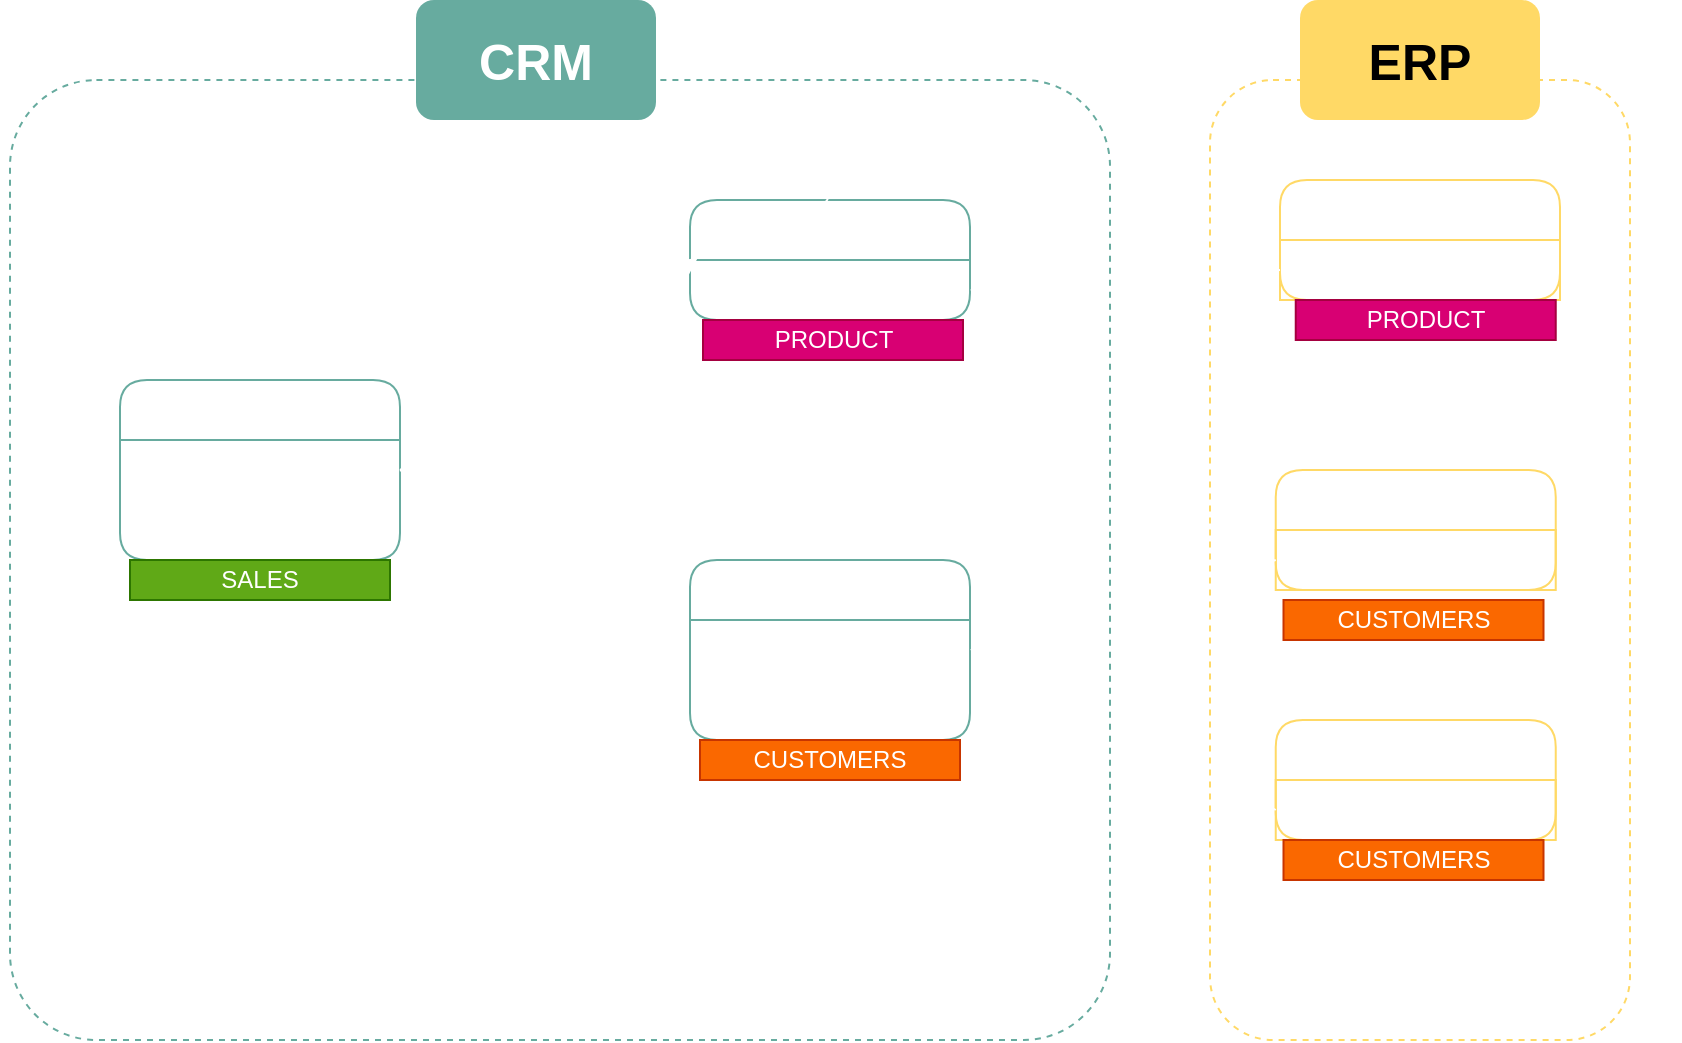 <mxfile version="27.0.9">
  <diagram name="Page-1" id="J2kkI0_8iNk8CDD_vPiR">
    <mxGraphModel dx="933" dy="597" grid="1" gridSize="10" guides="1" tooltips="1" connect="1" arrows="1" fold="1" page="1" pageScale="1" pageWidth="850" pageHeight="1100" math="0" shadow="0">
      <root>
        <mxCell id="0" />
        <mxCell id="1" parent="0" />
        <mxCell id="85Hk-5Uy1WJZmnsrojEk-1" value="crm_sales_details" style="swimlane;fontStyle=0;childLayout=stackLayout;horizontal=1;startSize=30;horizontalStack=0;resizeParent=1;resizeParentMax=0;resizeLast=0;collapsible=1;marginBottom=0;whiteSpace=wrap;html=1;rounded=1;swimlaneLine=1;strokeColor=#67AB9F;fontColor=#FFFFFF;fillColor=none;" vertex="1" parent="1">
          <mxGeometry x="200" y="320" width="140" height="90" as="geometry" />
        </mxCell>
        <mxCell id="85Hk-5Uy1WJZmnsrojEk-2" value="prd_key" style="text;strokeColor=none;fillColor=none;align=left;verticalAlign=middle;spacingLeft=4;spacingRight=4;overflow=hidden;points=[[0,0.5],[1,0.5]];portConstraint=eastwest;rotatable=0;whiteSpace=wrap;html=1;fontColor=#FFFFFF;" vertex="1" parent="85Hk-5Uy1WJZmnsrojEk-1">
          <mxGeometry y="30" width="140" height="30" as="geometry" />
        </mxCell>
        <mxCell id="85Hk-5Uy1WJZmnsrojEk-3" value="cst_id" style="text;strokeColor=none;fillColor=none;align=left;verticalAlign=middle;spacingLeft=4;spacingRight=4;overflow=hidden;points=[[0,0.5],[1,0.5]];portConstraint=eastwest;rotatable=0;whiteSpace=wrap;html=1;fontColor=#FFFFFF;" vertex="1" parent="85Hk-5Uy1WJZmnsrojEk-1">
          <mxGeometry y="60" width="140" height="30" as="geometry" />
        </mxCell>
        <mxCell id="85Hk-5Uy1WJZmnsrojEk-4" value="crm_prd_info" style="swimlane;fontStyle=0;childLayout=stackLayout;horizontal=1;startSize=30;horizontalStack=0;resizeParent=1;resizeParentMax=0;resizeLast=0;collapsible=1;marginBottom=0;whiteSpace=wrap;html=1;rounded=1;swimlaneLine=1;fillColor=none;strokeColor=#67AB9F;fontColor=#FFFFFF;" vertex="1" parent="1">
          <mxGeometry x="485" y="230" width="140" height="60" as="geometry" />
        </mxCell>
        <mxCell id="85Hk-5Uy1WJZmnsrojEk-5" value="prd_key" style="text;strokeColor=none;fillColor=none;align=left;verticalAlign=middle;spacingLeft=4;spacingRight=4;overflow=hidden;points=[[0,0.5],[1,0.5]];portConstraint=eastwest;rotatable=0;whiteSpace=wrap;html=1;fontColor=#FFFFFF;" vertex="1" parent="85Hk-5Uy1WJZmnsrojEk-4">
          <mxGeometry y="30" width="140" height="30" as="geometry" />
        </mxCell>
        <mxCell id="85Hk-5Uy1WJZmnsrojEk-6" value="crm_cust_info" style="swimlane;fontStyle=0;childLayout=stackLayout;horizontal=1;startSize=30;horizontalStack=0;resizeParent=1;resizeParentMax=0;resizeLast=0;collapsible=1;marginBottom=0;whiteSpace=wrap;html=1;rounded=1;swimlaneLine=1;strokeColor=#67AB9F;fontColor=#FFFFFF;fillColor=none;" vertex="1" parent="1">
          <mxGeometry x="485" y="410" width="140" height="90" as="geometry" />
        </mxCell>
        <mxCell id="85Hk-5Uy1WJZmnsrojEk-7" value="cst_id" style="text;strokeColor=none;fillColor=none;align=left;verticalAlign=middle;spacingLeft=4;spacingRight=4;overflow=hidden;points=[[0,0.5],[1,0.5]];portConstraint=eastwest;rotatable=0;whiteSpace=wrap;html=1;fontColor=#FFFFFF;" vertex="1" parent="85Hk-5Uy1WJZmnsrojEk-6">
          <mxGeometry y="30" width="140" height="30" as="geometry" />
        </mxCell>
        <mxCell id="85Hk-5Uy1WJZmnsrojEk-8" value="cst_key" style="text;strokeColor=none;fillColor=none;align=left;verticalAlign=middle;spacingLeft=4;spacingRight=4;overflow=hidden;points=[[0,0.5],[1,0.5]];portConstraint=eastwest;rotatable=0;whiteSpace=wrap;html=1;fontColor=#FFFFFF;" vertex="1" parent="85Hk-5Uy1WJZmnsrojEk-6">
          <mxGeometry y="60" width="140" height="30" as="geometry" />
        </mxCell>
        <mxCell id="85Hk-5Uy1WJZmnsrojEk-9" value="Extra Customer Information(Birthdate)" style="text;strokeColor=none;align=center;fillColor=none;html=1;verticalAlign=middle;whiteSpace=wrap;rounded=0;fontColor=#FFFFFF;" vertex="1" parent="1">
          <mxGeometry x="720" y="335" width="260" height="30" as="geometry" />
        </mxCell>
        <mxCell id="85Hk-5Uy1WJZmnsrojEk-10" value="Transactional records about sales and orders" style="text;strokeColor=none;align=center;fillColor=none;html=1;verticalAlign=middle;whiteSpace=wrap;rounded=0;fontColor=#FFFFFF;" vertex="1" parent="1">
          <mxGeometry x="140" y="290" width="260" height="30" as="geometry" />
        </mxCell>
        <mxCell id="85Hk-5Uy1WJZmnsrojEk-11" value="Customer Information" style="text;strokeColor=none;align=center;fillColor=none;html=1;verticalAlign=middle;whiteSpace=wrap;rounded=0;fontColor=#FFFFFF;" vertex="1" parent="1">
          <mxGeometry x="425" y="380" width="260" height="30" as="geometry" />
        </mxCell>
        <mxCell id="85Hk-5Uy1WJZmnsrojEk-12" style="edgeStyle=none;rounded=0;orthogonalLoop=1;jettySize=auto;html=1;exitX=1;exitY=0.5;exitDx=0;exitDy=0;entryX=0.028;entryY=-0.038;entryDx=0;entryDy=0;entryPerimeter=0;fontColor=#FFFFFF;strokeColor=#FFFFFF;" edge="1" parent="1" source="85Hk-5Uy1WJZmnsrojEk-2" target="85Hk-5Uy1WJZmnsrojEk-5">
          <mxGeometry relative="1" as="geometry" />
        </mxCell>
        <mxCell id="85Hk-5Uy1WJZmnsrojEk-13" style="edgeStyle=none;rounded=0;orthogonalLoop=1;jettySize=auto;html=1;exitX=1;exitY=0.5;exitDx=0;exitDy=0;entryX=-0.004;entryY=-0.017;entryDx=0;entryDy=0;entryPerimeter=0;fontColor=#FFFFFF;strokeColor=#FFFFFF;" edge="1" parent="1" source="85Hk-5Uy1WJZmnsrojEk-2" target="85Hk-5Uy1WJZmnsrojEk-7">
          <mxGeometry relative="1" as="geometry" />
        </mxCell>
        <mxCell id="85Hk-5Uy1WJZmnsrojEk-14" value="erp_px_cat_g1v2" style="swimlane;fontStyle=0;childLayout=stackLayout;horizontal=1;startSize=30;horizontalStack=0;resizeParent=1;resizeParentMax=0;resizeLast=0;collapsible=1;marginBottom=0;whiteSpace=wrap;html=1;rounded=1;swimlaneLine=1;fillColor=none;strokeColor=#FFD966;fontColor=#FFFFFF;" vertex="1" parent="1">
          <mxGeometry x="780" y="220" width="140" height="60" as="geometry" />
        </mxCell>
        <mxCell id="85Hk-5Uy1WJZmnsrojEk-15" value="id" style="text;strokeColor=#FFD966;fillColor=none;align=left;verticalAlign=middle;spacingLeft=4;spacingRight=4;overflow=hidden;points=[[0,0.5],[1,0.5]];portConstraint=eastwest;rotatable=0;whiteSpace=wrap;html=1;fontColor=#FFFFFF;" vertex="1" parent="85Hk-5Uy1WJZmnsrojEk-14">
          <mxGeometry y="30" width="140" height="30" as="geometry" />
        </mxCell>
        <mxCell id="85Hk-5Uy1WJZmnsrojEk-16" value="erp_cust_az12" style="swimlane;fontStyle=0;childLayout=stackLayout;horizontal=1;startSize=30;horizontalStack=0;resizeParent=1;resizeParentMax=0;resizeLast=0;collapsible=1;marginBottom=0;whiteSpace=wrap;html=1;rounded=1;swimlaneLine=1;fillColor=none;strokeColor=#FFD966;fontColor=#FFFFFF;" vertex="1" parent="1">
          <mxGeometry x="777.87" y="365" width="140" height="60" as="geometry" />
        </mxCell>
        <mxCell id="85Hk-5Uy1WJZmnsrojEk-17" value="cid" style="text;strokeColor=#FFD966;fillColor=none;align=left;verticalAlign=middle;spacingLeft=4;spacingRight=4;overflow=hidden;points=[[0,0.5],[1,0.5]];portConstraint=eastwest;rotatable=0;whiteSpace=wrap;html=1;fontColor=#FFFFFF;" vertex="1" parent="85Hk-5Uy1WJZmnsrojEk-16">
          <mxGeometry y="30" width="140" height="30" as="geometry" />
        </mxCell>
        <mxCell id="85Hk-5Uy1WJZmnsrojEk-18" value="erp_loc_a101" style="swimlane;fontStyle=0;childLayout=stackLayout;horizontal=1;startSize=30;horizontalStack=0;resizeParent=1;resizeParentMax=0;resizeLast=0;collapsible=1;marginBottom=0;whiteSpace=wrap;html=1;rounded=1;swimlaneLine=1;fillColor=none;strokeColor=#FFD966;fontColor=#FFFFFF;" vertex="1" parent="1">
          <mxGeometry x="777.87" y="490" width="140" height="60" as="geometry" />
        </mxCell>
        <mxCell id="85Hk-5Uy1WJZmnsrojEk-19" value="cid" style="text;strokeColor=#FFD966;fillColor=none;align=left;verticalAlign=middle;spacingLeft=4;spacingRight=4;overflow=hidden;points=[[0,0.5],[1,0.5]];portConstraint=eastwest;rotatable=0;whiteSpace=wrap;html=1;fontColor=#FFFFFF;" vertex="1" parent="85Hk-5Uy1WJZmnsrojEk-18">
          <mxGeometry y="30" width="140" height="30" as="geometry" />
        </mxCell>
        <mxCell id="85Hk-5Uy1WJZmnsrojEk-20" value="Current &amp;amp; History Product Information" style="text;strokeColor=none;align=center;fillColor=none;html=1;verticalAlign=middle;whiteSpace=wrap;rounded=0;fontColor=#FFFFFF;" vertex="1" parent="1">
          <mxGeometry x="435" y="210" width="260" height="30" as="geometry" />
        </mxCell>
        <mxCell id="85Hk-5Uy1WJZmnsrojEk-21" value="Product Categories" style="text;strokeColor=none;align=center;fillColor=none;html=1;verticalAlign=middle;whiteSpace=wrap;rounded=0;fontColor=#FFFFFF;" vertex="1" parent="1">
          <mxGeometry x="720" y="190" width="260" height="30" as="geometry" />
        </mxCell>
        <mxCell id="85Hk-5Uy1WJZmnsrojEk-22" value="Location of Customers(Country)" style="text;strokeColor=none;align=center;fillColor=none;html=1;verticalAlign=middle;whiteSpace=wrap;rounded=0;fontColor=#FFFFFF;" vertex="1" parent="1">
          <mxGeometry x="717.5" y="460" width="260" height="30" as="geometry" />
        </mxCell>
        <mxCell id="85Hk-5Uy1WJZmnsrojEk-23" style="edgeStyle=none;rounded=0;orthogonalLoop=1;jettySize=auto;html=1;exitX=0;exitY=0.5;exitDx=0;exitDy=0;entryX=1.005;entryY=0.233;entryDx=0;entryDy=0;entryPerimeter=0;fontColor=#FFFFFF;strokeColor=#FFFFFF;" edge="1" parent="1" source="85Hk-5Uy1WJZmnsrojEk-19" target="85Hk-5Uy1WJZmnsrojEk-7">
          <mxGeometry relative="1" as="geometry" />
        </mxCell>
        <mxCell id="85Hk-5Uy1WJZmnsrojEk-24" style="edgeStyle=none;rounded=0;orthogonalLoop=1;jettySize=auto;html=1;exitX=0;exitY=0.5;exitDx=0;exitDy=0;entryX=1;entryY=0.5;entryDx=0;entryDy=0;fontColor=#FFFFFF;strokeColor=#FFFFFF;" edge="1" parent="1" source="85Hk-5Uy1WJZmnsrojEk-17" target="85Hk-5Uy1WJZmnsrojEk-7">
          <mxGeometry relative="1" as="geometry" />
        </mxCell>
        <mxCell id="85Hk-5Uy1WJZmnsrojEk-25" style="edgeStyle=none;rounded=0;orthogonalLoop=1;jettySize=auto;html=1;exitX=0;exitY=0.5;exitDx=0;exitDy=0;entryX=1;entryY=0.5;entryDx=0;entryDy=0;fontColor=#FFFFFF;strokeColor=#FFFFFF;" edge="1" parent="1" source="85Hk-5Uy1WJZmnsrojEk-15" target="85Hk-5Uy1WJZmnsrojEk-5">
          <mxGeometry relative="1" as="geometry" />
        </mxCell>
        <mxCell id="85Hk-5Uy1WJZmnsrojEk-26" value="" style="rounded=1;whiteSpace=wrap;html=1;fillColor=none;dashed=1;strokeColor=#67AB9F;arcSize=9;fontColor=#FFFFFF;" vertex="1" parent="1">
          <mxGeometry x="145" y="170" width="550" height="480" as="geometry" />
        </mxCell>
        <mxCell id="85Hk-5Uy1WJZmnsrojEk-27" value="" style="rounded=1;whiteSpace=wrap;html=1;fillColor=none;dashed=1;strokeColor=#FFD966;fontColor=#FFFFFF;" vertex="1" parent="1">
          <mxGeometry x="745" y="170" width="210" height="480" as="geometry" />
        </mxCell>
        <mxCell id="85Hk-5Uy1WJZmnsrojEk-28" value="&lt;font style=&quot;font-size: 25px;&quot;&gt;&lt;b&gt;CRM&lt;/b&gt;&lt;/font&gt;" style="rounded=1;whiteSpace=wrap;html=1;fillColor=#67AB9F;strokeColor=none;fontColor=#FFFFFF;" vertex="1" parent="1">
          <mxGeometry x="348" y="130" width="120" height="60" as="geometry" />
        </mxCell>
        <mxCell id="85Hk-5Uy1WJZmnsrojEk-29" value="&lt;font style=&quot;font-size: 25px;&quot;&gt;&lt;b&gt;ERP&lt;/b&gt;&lt;/font&gt;" style="rounded=1;whiteSpace=wrap;html=1;fillColor=#FFD966;strokeColor=none;fontColor=#000000;" vertex="1" parent="1">
          <mxGeometry x="790" y="130" width="120" height="60" as="geometry" />
        </mxCell>
        <mxCell id="85Hk-5Uy1WJZmnsrojEk-30" value="CUSTOMERS" style="text;html=1;align=center;verticalAlign=middle;whiteSpace=wrap;overflow=hidden;fillColor=#fa6800;strokeColor=#C73500;fontColor=#FFFFFF;" vertex="1" parent="1">
          <mxGeometry x="781.75" y="430" width="130" height="20" as="geometry" />
        </mxCell>
        <mxCell id="85Hk-5Uy1WJZmnsrojEk-31" value="SALES" style="text;html=1;align=center;verticalAlign=middle;whiteSpace=wrap;overflow=hidden;fillColor=#60a917;strokeColor=#2D7600;fontColor=#FFFFFF;" vertex="1" parent="1">
          <mxGeometry x="205" y="410" width="130" height="20" as="geometry" />
        </mxCell>
        <mxCell id="85Hk-5Uy1WJZmnsrojEk-32" value="PRODUCT" style="text;html=1;align=center;verticalAlign=middle;whiteSpace=wrap;overflow=hidden;fillColor=#d80073;strokeColor=#A50040;fontColor=#FFFFFF;" vertex="1" parent="1">
          <mxGeometry x="491.5" y="290" width="130" height="20" as="geometry" />
        </mxCell>
        <mxCell id="85Hk-5Uy1WJZmnsrojEk-33" value="PRODUCT" style="text;html=1;align=center;verticalAlign=middle;whiteSpace=wrap;overflow=hidden;fillColor=#d80073;strokeColor=#A50040;fontColor=#FFFFFF;" vertex="1" parent="1">
          <mxGeometry x="787.87" y="280" width="130" height="20" as="geometry" />
        </mxCell>
        <mxCell id="85Hk-5Uy1WJZmnsrojEk-34" value="CUSTOMERS" style="text;html=1;align=center;verticalAlign=middle;whiteSpace=wrap;overflow=hidden;fillColor=#fa6800;strokeColor=#C73500;fontColor=#FFFFFF;" vertex="1" parent="1">
          <mxGeometry x="490" y="500" width="130" height="20" as="geometry" />
        </mxCell>
        <mxCell id="85Hk-5Uy1WJZmnsrojEk-35" value="CUSTOMERS" style="text;html=1;align=center;verticalAlign=middle;whiteSpace=wrap;overflow=hidden;fillColor=#fa6800;strokeColor=#C73500;fontColor=#FFFFFF;" vertex="1" parent="1">
          <mxGeometry x="781.75" y="550" width="130" height="20" as="geometry" />
        </mxCell>
      </root>
    </mxGraphModel>
  </diagram>
</mxfile>
